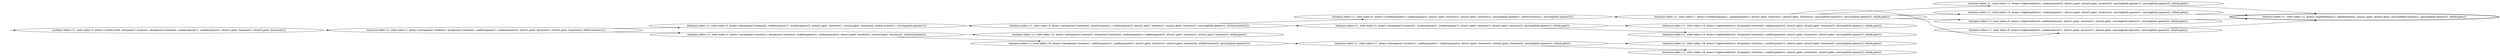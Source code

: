 digraph {
rankdir="LR"
s0[label="(instance index=11, state index=0, atoms={at(bob,shed), at(spanner1,location1), at(spanner2,location2), usable(spanner1), usable(spanner2), at(nut1,gate), loose(nut1), at(nut2,gate), loose(nut2)})"]
s1[label="(instance index=11, state index=1, atoms={at(spanner1,location1), at(spanner2,location2), usable(spanner1), usable(spanner2), at(nut1,gate), loose(nut1), at(nut2,gate), loose(nut2), at(bob,location1)})"]
s3[label="(instance index=11, state index=3, atoms={at(spanner2,location2), usable(spanner1), usable(spanner2), at(nut1,gate), loose(nut1), at(nut2,gate), loose(nut2), at(bob,location1), carrying(bob,spanner1)})"]
s2[label="(instance index=11, state index=2, atoms={at(spanner1,location1), at(spanner2,location2), usable(spanner1), usable(spanner2), at(nut1,gate), loose(nut1), at(nut2,gate), loose(nut2), at(bob,location2)})"]
s4[label="(instance index=11, state index=4, atoms={at(spanner2,location2), usable(spanner1), usable(spanner2), at(nut1,gate), loose(nut1), at(nut2,gate), loose(nut2), carrying(bob,spanner1), at(bob,location2)})"]
s15[label="(instance index=11, state index=15, atoms={at(spanner1,location1), at(spanner2,location2), usable(spanner1), usable(spanner2), at(nut1,gate), loose(nut1), at(nut2,gate), loose(nut2), at(bob,gate)})"]
s16[label="(instance index=11, state index=16, atoms={at(spanner1,location1), usable(spanner1), usable(spanner2), at(nut1,gate), loose(nut1), at(nut2,gate), loose(nut2), at(bob,location2), carrying(bob,spanner2)})"]
s6[label="(instance index=11, state index=6, atoms={usable(spanner1), usable(spanner2), at(nut1,gate), loose(nut1), at(nut2,gate), loose(nut2), carrying(bob,spanner1), at(bob,location2), carrying(bob,spanner2)})"]
s5[label="(instance index=11, state index=5, atoms={at(spanner2,location2), usable(spanner1), usable(spanner2), at(nut1,gate), loose(nut1), at(nut2,gate), loose(nut2), carrying(bob,spanner1), at(bob,gate)})"]
s17[label="(instance index=11, state index=17, atoms={at(spanner1,location1), usable(spanner1), usable(spanner2), at(nut1,gate), loose(nut1), at(nut2,gate), loose(nut2), carrying(bob,spanner2), at(bob,gate)})"]
s7[label="(instance index=11, state index=7, atoms={usable(spanner1), usable(spanner2), at(nut1,gate), loose(nut1), at(nut2,gate), loose(nut2), carrying(bob,spanner1), carrying(bob,spanner2), at(bob,gate)})"]
s14[label="(instance index=11, state index=14, atoms={tightened(nut1), at(spanner2,location2), usable(spanner2), at(nut1,gate), at(nut2,gate), loose(nut2), carrying(bob,spanner1), at(bob,gate)})"]
s13[label="(instance index=11, state index=13, atoms={tightened(nut2), at(spanner2,location2), usable(spanner2), at(nut1,gate), loose(nut1), at(nut2,gate), carrying(bob,spanner1), at(bob,gate)})"]
s19[label="(instance index=11, state index=19, atoms={tightened(nut1), at(spanner1,location1), usable(spanner1), at(nut1,gate), at(nut2,gate), loose(nut2), carrying(bob,spanner2), at(bob,gate)})"]
s18[label="(instance index=11, state index=18, atoms={tightened(nut2), at(spanner1,location1), usable(spanner1), at(nut1,gate), loose(nut1), at(nut2,gate), carrying(bob,spanner2), at(bob,gate)})"]
s11[label="(instance index=11, state index=11, atoms={tightened(nut1), usable(spanner2), at(nut1,gate), at(nut2,gate), loose(nut2), carrying(bob,spanner1), carrying(bob,spanner2), at(bob,gate)})"]
s10[label="(instance index=11, state index=10, atoms={tightened(nut1), usable(spanner1), at(nut1,gate), at(nut2,gate), loose(nut2), carrying(bob,spanner1), carrying(bob,spanner2), at(bob,gate)})"]
s9[label="(instance index=11, state index=9, atoms={tightened(nut2), usable(spanner2), at(nut1,gate), loose(nut1), at(nut2,gate), carrying(bob,spanner1), carrying(bob,spanner2), at(bob,gate)})"]
s8[label="(instance index=11, state index=8, atoms={tightened(nut2), usable(spanner1), at(nut1,gate), loose(nut1), at(nut2,gate), carrying(bob,spanner1), carrying(bob,spanner2), at(bob,gate)})"]
s12[peripheries=2,label="(instance index=11, state index=12, atoms={tightened(nut1), tightened(nut2), at(nut1,gate), at(nut2,gate), carrying(bob,spanner1), carrying(bob,spanner2), at(bob,gate)})"]
Dangling [ label = "", style = invis ]
{ rank = same; Dangling }
Dangling -> s0
{ rank = same; s0}
{ rank = same; s1}
{ rank = same; s3,s2}
{ rank = same; s4,s15,s16}
{ rank = same; s6,s5,s17}
{ rank = same; s7,s14,s13,s19,s18}
{ rank = same; s11,s10,s9,s8}
{ rank = same; s12}
{
s0->s1
}
{
s1->s3
s1->s2
}
{
s3->s4
s2->s15
s2->s16
}
{
s4->s6
s4->s5
s16->s17
}
{
s6->s7
s5->s14
s5->s13
s17->s19
s17->s18
}
{
s7->s11
s7->s10
s7->s9
s7->s8
}
{
s11->s12
s10->s12
s9->s12
s8->s12
}
{
}
}
